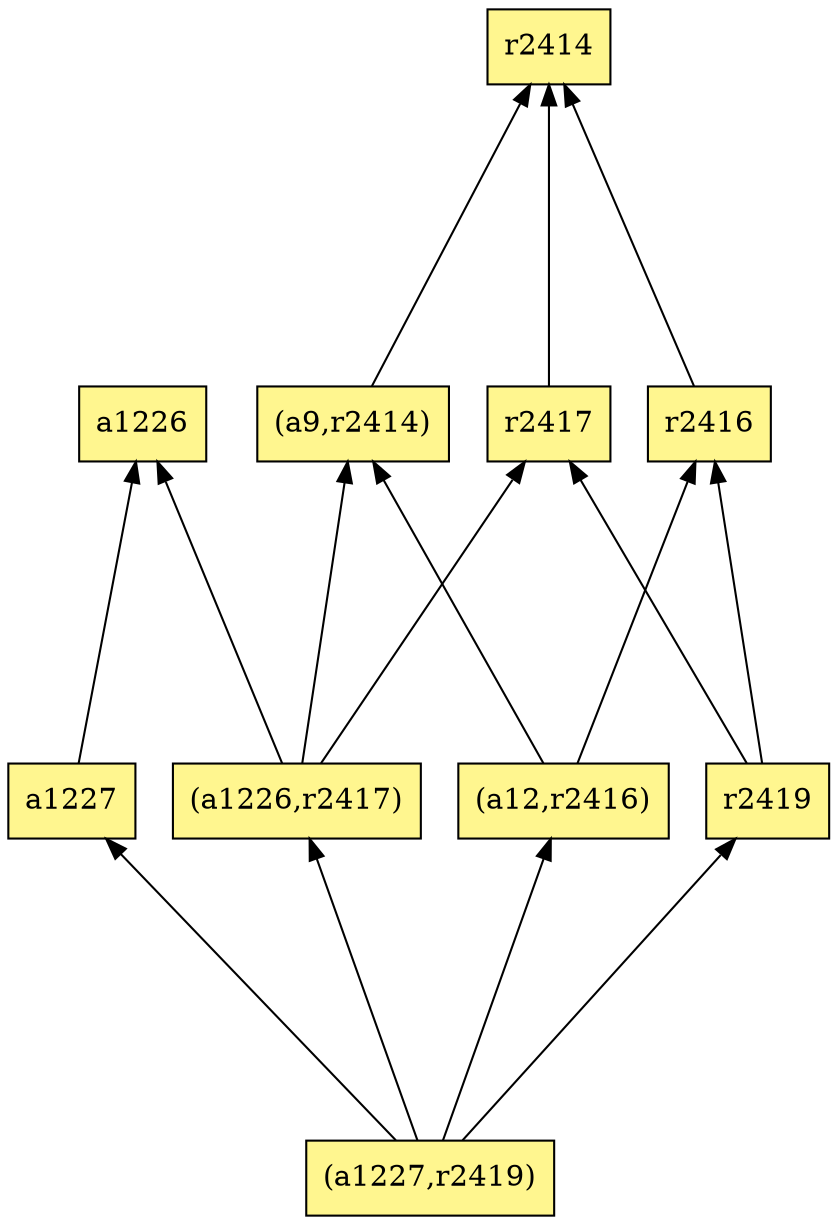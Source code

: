 digraph G {
rankdir=BT;ranksep="2.0";
"(a1226,r2417)" [shape=record,fillcolor=khaki1,style=filled,label="{(a1226,r2417)}"];
"a1226" [shape=record,fillcolor=khaki1,style=filled,label="{a1226}"];
"(a1227,r2419)" [shape=record,fillcolor=khaki1,style=filled,label="{(a1227,r2419)}"];
"r2417" [shape=record,fillcolor=khaki1,style=filled,label="{r2417}"];
"(a12,r2416)" [shape=record,fillcolor=khaki1,style=filled,label="{(a12,r2416)}"];
"a1227" [shape=record,fillcolor=khaki1,style=filled,label="{a1227}"];
"r2414" [shape=record,fillcolor=khaki1,style=filled,label="{r2414}"];
"r2416" [shape=record,fillcolor=khaki1,style=filled,label="{r2416}"];
"(a9,r2414)" [shape=record,fillcolor=khaki1,style=filled,label="{(a9,r2414)}"];
"r2419" [shape=record,fillcolor=khaki1,style=filled,label="{r2419}"];
"(a1226,r2417)" -> "a1226"
"(a1226,r2417)" -> "r2417"
"(a1226,r2417)" -> "(a9,r2414)"
"(a1227,r2419)" -> "(a1226,r2417)"
"(a1227,r2419)" -> "(a12,r2416)"
"(a1227,r2419)" -> "a1227"
"(a1227,r2419)" -> "r2419"
"r2417" -> "r2414"
"(a12,r2416)" -> "r2416"
"(a12,r2416)" -> "(a9,r2414)"
"a1227" -> "a1226"
"r2416" -> "r2414"
"(a9,r2414)" -> "r2414"
"r2419" -> "r2416"
"r2419" -> "r2417"
}